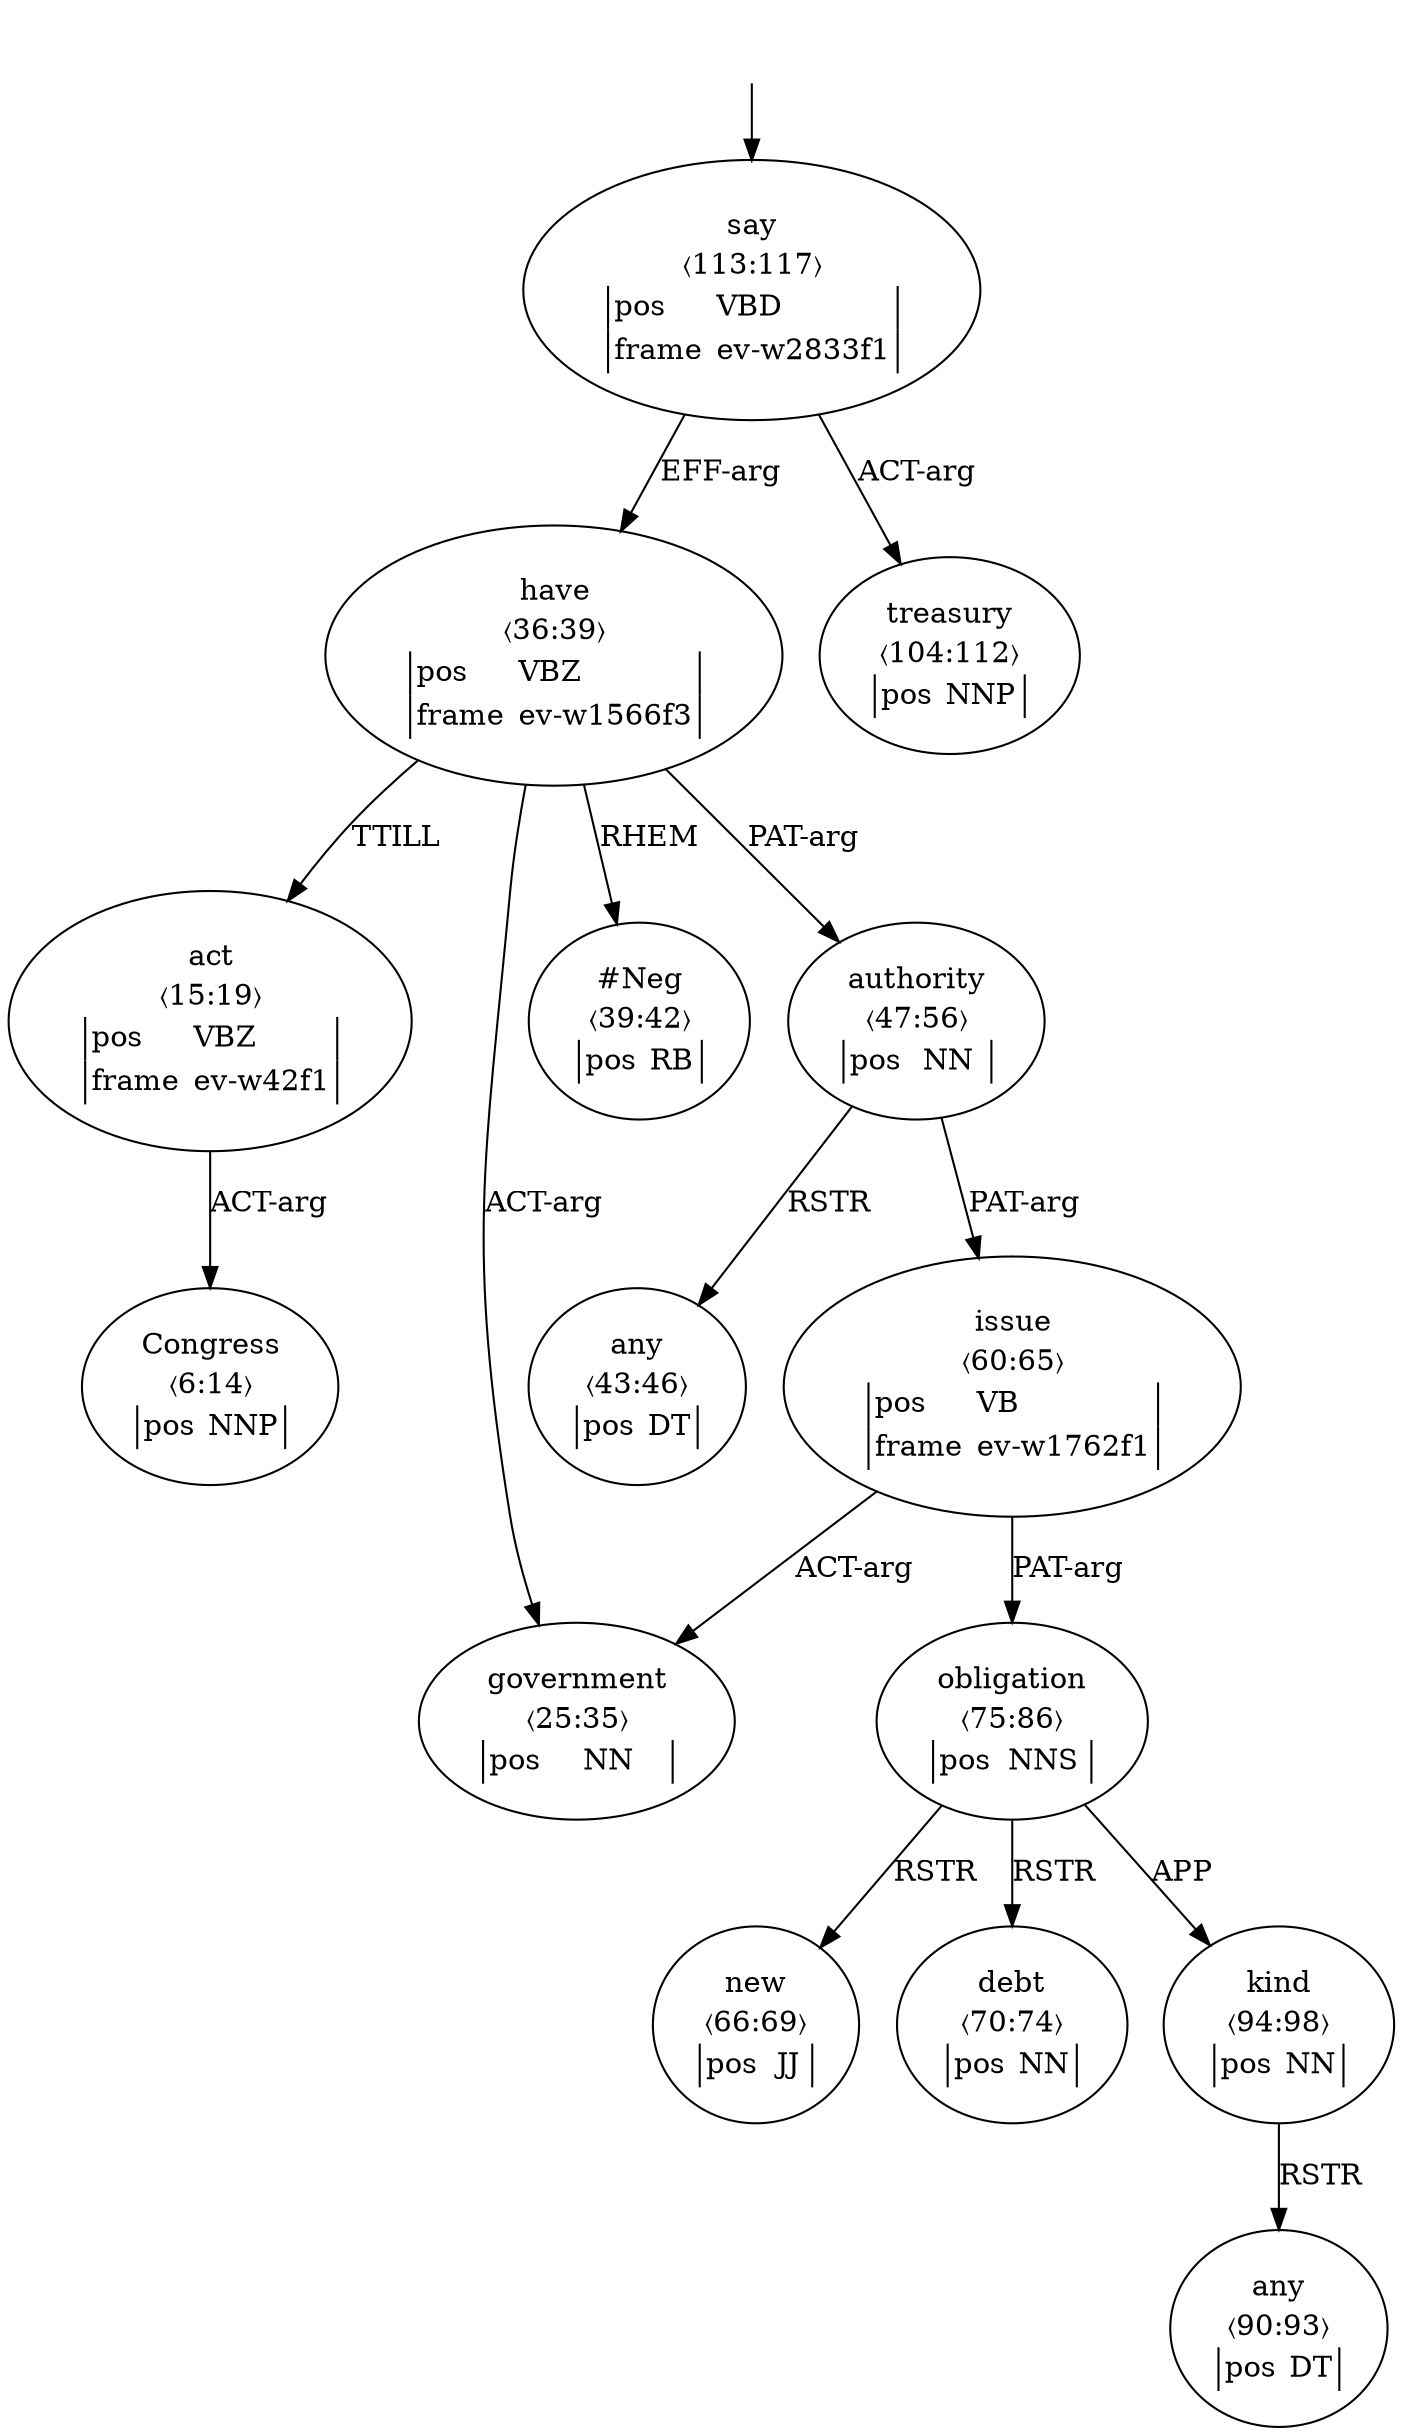 digraph "20008002" {
  top [ style=invis ];
  top -> 21;
  1 [ label=<<table align="center" border="0" cellspacing="0"><tr><td colspan="2">Congress</td></tr><tr><td colspan="2">〈6:14〉</td></tr><tr><td sides="l" border="1" align="left">pos</td><td sides="r" border="1" align="left">NNP</td></tr></table>> ];
  2 [ label=<<table align="center" border="0" cellspacing="0"><tr><td colspan="2">act</td></tr><tr><td colspan="2">〈15:19〉</td></tr><tr><td sides="l" border="1" align="left">pos</td><td sides="r" border="1" align="left">VBZ</td></tr><tr><td sides="l" border="1" align="left">frame</td><td sides="r" border="1" align="left">ev-w42f1</td></tr></table>> ];
  5 [ label=<<table align="center" border="0" cellspacing="0"><tr><td colspan="2">government</td></tr><tr><td colspan="2">〈25:35〉</td></tr><tr><td sides="l" border="1" align="left">pos</td><td sides="r" border="1" align="left">NN</td></tr></table>> ];
  6 [ label=<<table align="center" border="0" cellspacing="0"><tr><td colspan="2">have</td></tr><tr><td colspan="2">〈36:39〉</td></tr><tr><td sides="l" border="1" align="left">pos</td><td sides="r" border="1" align="left">VBZ</td></tr><tr><td sides="l" border="1" align="left">frame</td><td sides="r" border="1" align="left">ev-w1566f3</td></tr></table>> ];
  7 [ label=<<table align="center" border="0" cellspacing="0"><tr><td colspan="2">#Neg</td></tr><tr><td colspan="2">〈39:42〉</td></tr><tr><td sides="l" border="1" align="left">pos</td><td sides="r" border="1" align="left">RB</td></tr></table>> ];
  8 [ label=<<table align="center" border="0" cellspacing="0"><tr><td colspan="2">any</td></tr><tr><td colspan="2">〈43:46〉</td></tr><tr><td sides="l" border="1" align="left">pos</td><td sides="r" border="1" align="left">DT</td></tr></table>> ];
  9 [ label=<<table align="center" border="0" cellspacing="0"><tr><td colspan="2">authority</td></tr><tr><td colspan="2">〈47:56〉</td></tr><tr><td sides="l" border="1" align="left">pos</td><td sides="r" border="1" align="left">NN</td></tr></table>> ];
  11 [ label=<<table align="center" border="0" cellspacing="0"><tr><td colspan="2">issue</td></tr><tr><td colspan="2">〈60:65〉</td></tr><tr><td sides="l" border="1" align="left">pos</td><td sides="r" border="1" align="left">VB</td></tr><tr><td sides="l" border="1" align="left">frame</td><td sides="r" border="1" align="left">ev-w1762f1</td></tr></table>> ];
  12 [ label=<<table align="center" border="0" cellspacing="0"><tr><td colspan="2">new</td></tr><tr><td colspan="2">〈66:69〉</td></tr><tr><td sides="l" border="1" align="left">pos</td><td sides="r" border="1" align="left">JJ</td></tr></table>> ];
  13 [ label=<<table align="center" border="0" cellspacing="0"><tr><td colspan="2">debt</td></tr><tr><td colspan="2">〈70:74〉</td></tr><tr><td sides="l" border="1" align="left">pos</td><td sides="r" border="1" align="left">NN</td></tr></table>> ];
  14 [ label=<<table align="center" border="0" cellspacing="0"><tr><td colspan="2">obligation</td></tr><tr><td colspan="2">〈75:86〉</td></tr><tr><td sides="l" border="1" align="left">pos</td><td sides="r" border="1" align="left">NNS</td></tr></table>> ];
  16 [ label=<<table align="center" border="0" cellspacing="0"><tr><td colspan="2">any</td></tr><tr><td colspan="2">〈90:93〉</td></tr><tr><td sides="l" border="1" align="left">pos</td><td sides="r" border="1" align="left">DT</td></tr></table>> ];
  17 [ label=<<table align="center" border="0" cellspacing="0"><tr><td colspan="2">kind</td></tr><tr><td colspan="2">〈94:98〉</td></tr><tr><td sides="l" border="1" align="left">pos</td><td sides="r" border="1" align="left">NN</td></tr></table>> ];
  20 [ label=<<table align="center" border="0" cellspacing="0"><tr><td colspan="2">treasury</td></tr><tr><td colspan="2">〈104:112〉</td></tr><tr><td sides="l" border="1" align="left">pos</td><td sides="r" border="1" align="left">NNP</td></tr></table>> ];
  21 [ label=<<table align="center" border="0" cellspacing="0"><tr><td colspan="2">say</td></tr><tr><td colspan="2">〈113:117〉</td></tr><tr><td sides="l" border="1" align="left">pos</td><td sides="r" border="1" align="left">VBD</td></tr><tr><td sides="l" border="1" align="left">frame</td><td sides="r" border="1" align="left">ev-w2833f1</td></tr></table>> ];
  6 -> 9 [ label="PAT-arg" ];
  9 -> 11 [ label="PAT-arg" ];
  14 -> 17 [ label="APP" ];
  11 -> 14 [ label="PAT-arg" ];
  21 -> 20 [ label="ACT-arg" ];
  9 -> 8 [ label="RSTR" ];
  14 -> 13 [ label="RSTR" ];
  2 -> 1 [ label="ACT-arg" ];
  21 -> 6 [ label="EFF-arg" ];
  6 -> 2 [ label="TTILL" ];
  14 -> 12 [ label="RSTR" ];
  6 -> 5 [ label="ACT-arg" ];
  11 -> 5 [ label="ACT-arg" ];
  17 -> 16 [ label="RSTR" ];
  6 -> 7 [ label="RHEM" ];
}

